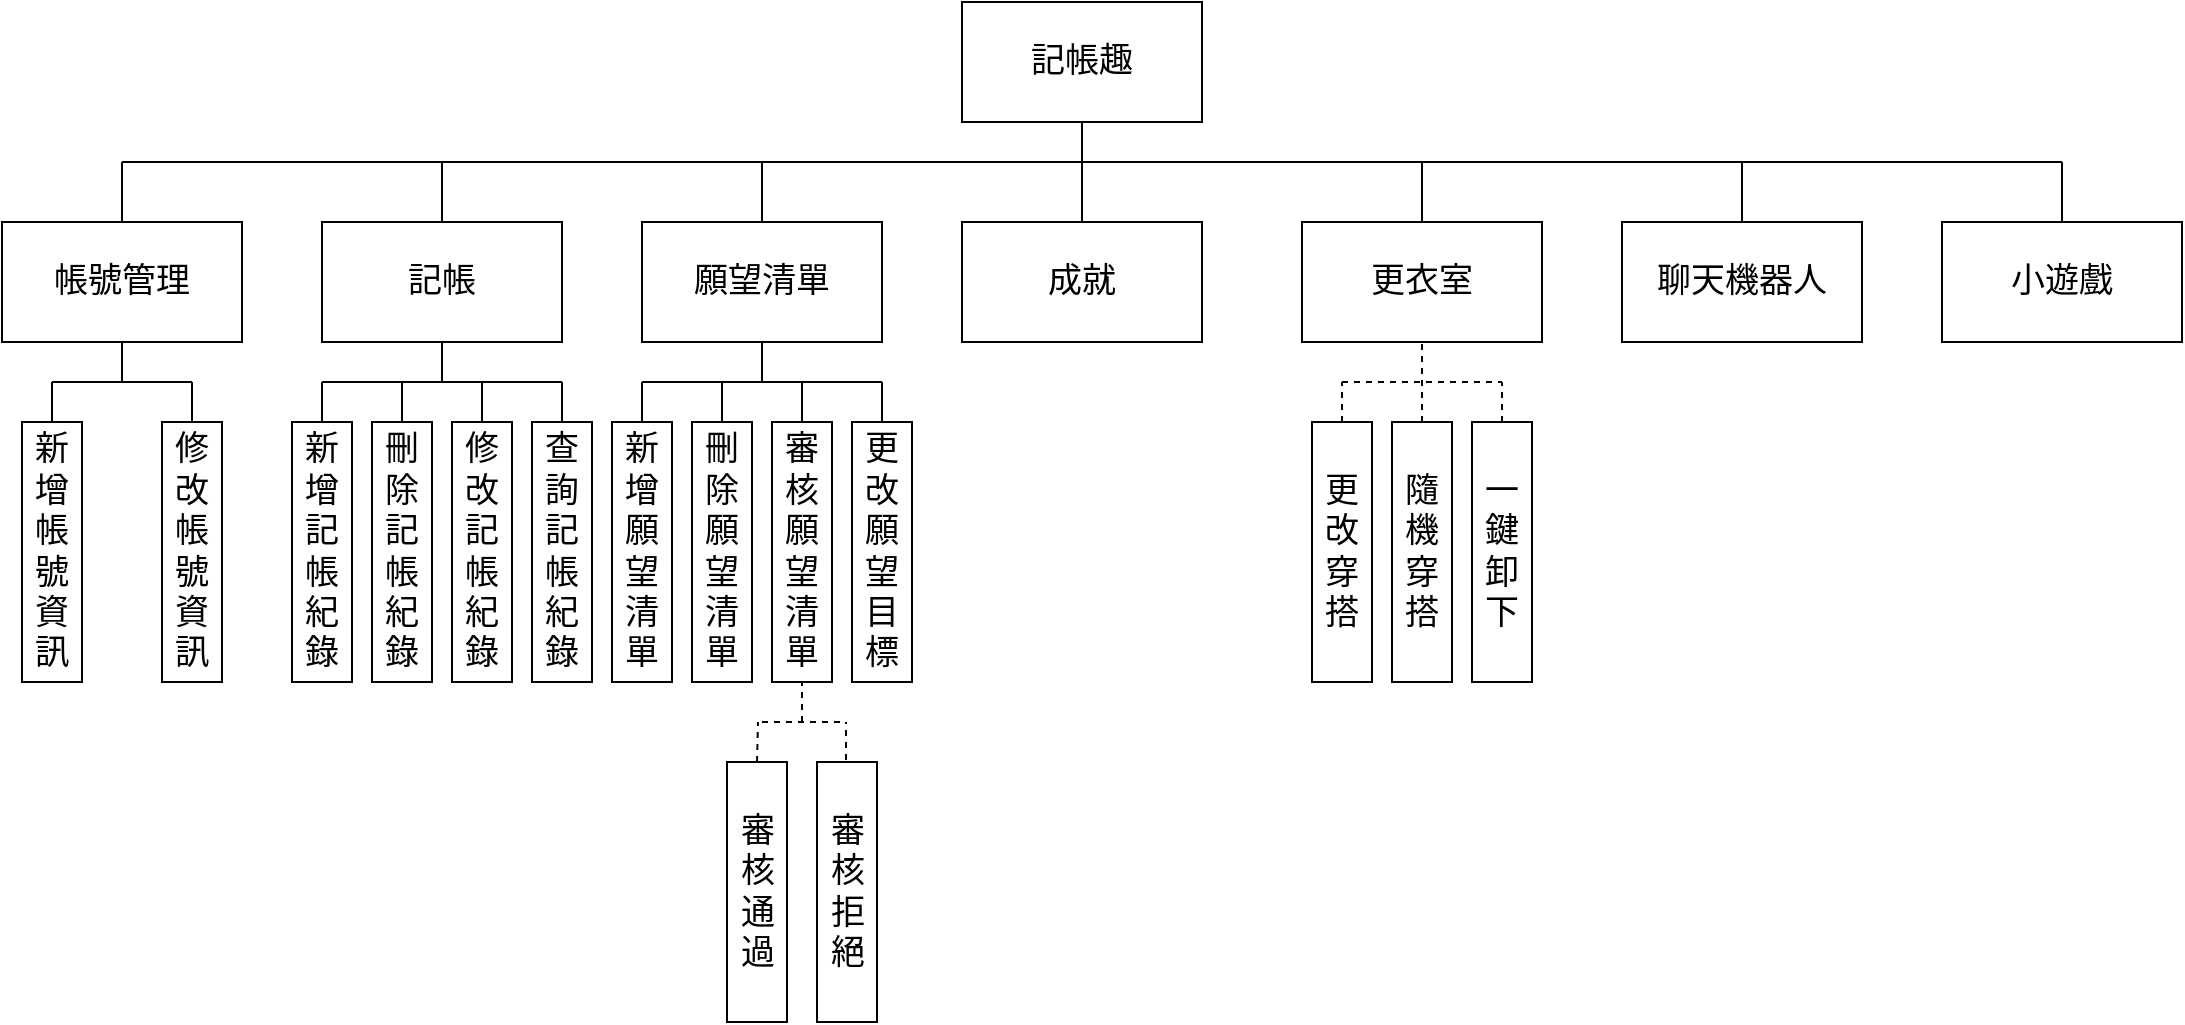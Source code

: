 <mxfile version="21.2.2" type="google">
  <diagram name="第 1 页" id="_f0dqDDfWkvOTfbRekFJ">
    <mxGraphModel grid="1" page="1" gridSize="10" guides="1" tooltips="1" connect="1" arrows="1" fold="1" pageScale="1" pageWidth="1169" pageHeight="827" math="0" shadow="0">
      <root>
        <mxCell id="0" />
        <mxCell id="1" parent="0" />
        <mxCell id="Gk95yrzHdwUl4tF5l35F-1" value="&lt;font style=&quot;font-size: 17px;&quot;&gt;記帳趣&lt;/font&gt;" style="rounded=0;whiteSpace=wrap;html=1;" vertex="1" parent="1">
          <mxGeometry x="520" y="50" width="120" height="60" as="geometry" />
        </mxCell>
        <mxCell id="Gk95yrzHdwUl4tF5l35F-2" value="&lt;font style=&quot;font-size: 17px;&quot;&gt;記帳&lt;/font&gt;" style="rounded=0;whiteSpace=wrap;html=1;" vertex="1" parent="1">
          <mxGeometry x="200" y="160" width="120" height="60" as="geometry" />
        </mxCell>
        <mxCell id="Gk95yrzHdwUl4tF5l35F-3" value="&lt;font style=&quot;font-size: 17px;&quot;&gt;成就&lt;/font&gt;" style="rounded=0;whiteSpace=wrap;html=1;" vertex="1" parent="1">
          <mxGeometry x="520" y="160" width="120" height="60" as="geometry" />
        </mxCell>
        <mxCell id="Gk95yrzHdwUl4tF5l35F-4" value="&lt;font style=&quot;font-size: 17px;&quot;&gt;願望清單&lt;/font&gt;" style="rounded=0;whiteSpace=wrap;html=1;" vertex="1" parent="1">
          <mxGeometry x="360" y="160" width="120" height="60" as="geometry" />
        </mxCell>
        <mxCell id="Gk95yrzHdwUl4tF5l35F-5" value="&lt;font style=&quot;font-size: 17px;&quot;&gt;更衣室&lt;/font&gt;" style="rounded=0;whiteSpace=wrap;html=1;" vertex="1" parent="1">
          <mxGeometry x="690" y="160" width="120" height="60" as="geometry" />
        </mxCell>
        <mxCell id="Gk95yrzHdwUl4tF5l35F-6" value="&lt;font style=&quot;font-size: 17px;&quot;&gt;帳號管理&lt;/font&gt;" style="rounded=0;whiteSpace=wrap;html=1;" vertex="1" parent="1">
          <mxGeometry x="40" y="160" width="120" height="60" as="geometry" />
        </mxCell>
        <mxCell id="Gk95yrzHdwUl4tF5l35F-7" value="&lt;font style=&quot;font-size: 17px;&quot;&gt;聊天機器人&lt;/font&gt;" style="rounded=0;whiteSpace=wrap;html=1;" vertex="1" parent="1">
          <mxGeometry x="850" y="160" width="120" height="60" as="geometry" />
        </mxCell>
        <mxCell id="Gk95yrzHdwUl4tF5l35F-8" value="&lt;font style=&quot;font-size: 17px;&quot;&gt;修改帳號資訊&lt;/font&gt;" style="rounded=0;whiteSpace=wrap;html=1;" vertex="1" parent="1">
          <mxGeometry x="120" y="260" width="30" height="130" as="geometry" />
        </mxCell>
        <mxCell id="Gk95yrzHdwUl4tF5l35F-9" value="&lt;font style=&quot;font-size: 17px;&quot;&gt;新增帳號資訊&lt;/font&gt;" style="rounded=0;whiteSpace=wrap;html=1;" vertex="1" parent="1">
          <mxGeometry x="50" y="260" width="30" height="130" as="geometry" />
        </mxCell>
        <mxCell id="Gk95yrzHdwUl4tF5l35F-10" value="&lt;font style=&quot;font-size: 17px;&quot;&gt;新增記帳紀錄&lt;/font&gt;" style="rounded=0;whiteSpace=wrap;html=1;" vertex="1" parent="1">
          <mxGeometry x="185" y="260" width="30" height="130" as="geometry" />
        </mxCell>
        <mxCell id="Gk95yrzHdwUl4tF5l35F-11" value="&lt;font style=&quot;font-size: 17px;&quot;&gt;刪除記帳紀錄&lt;/font&gt;" style="rounded=0;whiteSpace=wrap;html=1;" vertex="1" parent="1">
          <mxGeometry x="225" y="260" width="30" height="130" as="geometry" />
        </mxCell>
        <mxCell id="Gk95yrzHdwUl4tF5l35F-12" value="&lt;font style=&quot;font-size: 17px;&quot;&gt;修改記帳紀錄&lt;/font&gt;" style="rounded=0;whiteSpace=wrap;html=1;" vertex="1" parent="1">
          <mxGeometry x="265" y="260" width="30" height="130" as="geometry" />
        </mxCell>
        <mxCell id="Gk95yrzHdwUl4tF5l35F-13" value="&lt;font style=&quot;font-size: 17px;&quot;&gt;查詢記帳紀錄&lt;/font&gt;" style="rounded=0;whiteSpace=wrap;html=1;" vertex="1" parent="1">
          <mxGeometry x="305" y="260" width="30" height="130" as="geometry" />
        </mxCell>
        <mxCell id="Gk95yrzHdwUl4tF5l35F-14" value="&lt;span style=&quot;font-size: 17px;&quot;&gt;小遊戲&lt;/span&gt;" style="rounded=0;whiteSpace=wrap;html=1;" vertex="1" parent="1">
          <mxGeometry x="1010" y="160" width="120" height="60" as="geometry" />
        </mxCell>
        <mxCell id="Gk95yrzHdwUl4tF5l35F-15" value="&lt;font style=&quot;font-size: 17px;&quot;&gt;新增願望清單&lt;/font&gt;" style="rounded=0;whiteSpace=wrap;html=1;" vertex="1" parent="1">
          <mxGeometry x="345" y="260" width="30" height="130" as="geometry" />
        </mxCell>
        <mxCell id="Gk95yrzHdwUl4tF5l35F-16" value="&lt;font style=&quot;font-size: 17px;&quot;&gt;刪除願望清單&lt;/font&gt;" style="rounded=0;whiteSpace=wrap;html=1;" vertex="1" parent="1">
          <mxGeometry x="385" y="260" width="30" height="130" as="geometry" />
        </mxCell>
        <mxCell id="Gk95yrzHdwUl4tF5l35F-17" value="&lt;font style=&quot;font-size: 17px;&quot;&gt;審核願望清單&lt;/font&gt;" style="rounded=0;whiteSpace=wrap;html=1;" vertex="1" parent="1">
          <mxGeometry x="425" y="260" width="30" height="130" as="geometry" />
        </mxCell>
        <mxCell id="Gk95yrzHdwUl4tF5l35F-21" value="&lt;font style=&quot;font-size: 17px;&quot;&gt;更改穿搭&lt;/font&gt;" style="rounded=0;whiteSpace=wrap;html=1;" vertex="1" parent="1">
          <mxGeometry x="695" y="260" width="30" height="130" as="geometry" />
        </mxCell>
        <mxCell id="Gk95yrzHdwUl4tF5l35F-22" value="&lt;font style=&quot;font-size: 17px;&quot;&gt;隨機穿搭&lt;/font&gt;" style="rounded=0;whiteSpace=wrap;html=1;" vertex="1" parent="1">
          <mxGeometry x="735" y="260" width="30" height="130" as="geometry" />
        </mxCell>
        <mxCell id="Gk95yrzHdwUl4tF5l35F-23" value="&lt;font style=&quot;font-size: 17px;&quot;&gt;一鍵卸下&lt;/font&gt;" style="rounded=0;whiteSpace=wrap;html=1;" vertex="1" parent="1">
          <mxGeometry x="775" y="260" width="30" height="130" as="geometry" />
        </mxCell>
        <mxCell id="Gk95yrzHdwUl4tF5l35F-26" value="" style="endArrow=none;html=1;rounded=0;entryX=0.5;entryY=1;entryDx=0;entryDy=0;" edge="1" parent="1" source="Gk95yrzHdwUl4tF5l35F-3" target="Gk95yrzHdwUl4tF5l35F-1">
          <mxGeometry width="50" height="50" relative="1" as="geometry">
            <mxPoint x="620" y="280" as="sourcePoint" />
            <mxPoint x="670" y="230" as="targetPoint" />
          </mxGeometry>
        </mxCell>
        <mxCell id="Gk95yrzHdwUl4tF5l35F-27" value="" style="endArrow=none;html=1;rounded=0;entryX=0.5;entryY=0;entryDx=0;entryDy=0;" edge="1" parent="1" target="Gk95yrzHdwUl4tF5l35F-6">
          <mxGeometry width="50" height="50" relative="1" as="geometry">
            <mxPoint x="100" y="130" as="sourcePoint" />
            <mxPoint x="670" y="230" as="targetPoint" />
          </mxGeometry>
        </mxCell>
        <mxCell id="Gk95yrzHdwUl4tF5l35F-28" value="" style="endArrow=none;html=1;rounded=0;" edge="1" parent="1">
          <mxGeometry width="50" height="50" relative="1" as="geometry">
            <mxPoint x="100" y="130" as="sourcePoint" />
            <mxPoint x="1070" y="130" as="targetPoint" />
          </mxGeometry>
        </mxCell>
        <mxCell id="Gk95yrzHdwUl4tF5l35F-29" value="" style="endArrow=none;html=1;rounded=0;exitX=0.5;exitY=0;exitDx=0;exitDy=0;" edge="1" parent="1" source="Gk95yrzHdwUl4tF5l35F-14">
          <mxGeometry width="50" height="50" relative="1" as="geometry">
            <mxPoint x="620" y="280" as="sourcePoint" />
            <mxPoint x="1070" y="130" as="targetPoint" />
          </mxGeometry>
        </mxCell>
        <mxCell id="Gk95yrzHdwUl4tF5l35F-30" value="" style="endArrow=none;html=1;rounded=0;exitX=0.5;exitY=0;exitDx=0;exitDy=0;" edge="1" parent="1" source="Gk95yrzHdwUl4tF5l35F-2">
          <mxGeometry width="50" height="50" relative="1" as="geometry">
            <mxPoint x="620" y="280" as="sourcePoint" />
            <mxPoint x="260" y="130" as="targetPoint" />
          </mxGeometry>
        </mxCell>
        <mxCell id="Gk95yrzHdwUl4tF5l35F-31" value="" style="endArrow=none;html=1;rounded=0;entryX=0.5;entryY=0;entryDx=0;entryDy=0;" edge="1" parent="1" target="Gk95yrzHdwUl4tF5l35F-4">
          <mxGeometry width="50" height="50" relative="1" as="geometry">
            <mxPoint x="420" y="130" as="sourcePoint" />
            <mxPoint x="670" y="230" as="targetPoint" />
          </mxGeometry>
        </mxCell>
        <mxCell id="Gk95yrzHdwUl4tF5l35F-32" value="" style="endArrow=none;html=1;rounded=0;exitX=0.5;exitY=0;exitDx=0;exitDy=0;" edge="1" parent="1" source="Gk95yrzHdwUl4tF5l35F-5">
          <mxGeometry width="50" height="50" relative="1" as="geometry">
            <mxPoint x="620" y="280" as="sourcePoint" />
            <mxPoint x="750" y="130" as="targetPoint" />
          </mxGeometry>
        </mxCell>
        <mxCell id="Gk95yrzHdwUl4tF5l35F-33" value="" style="endArrow=none;html=1;rounded=0;exitX=0.5;exitY=0;exitDx=0;exitDy=0;" edge="1" parent="1" source="Gk95yrzHdwUl4tF5l35F-7">
          <mxGeometry width="50" height="50" relative="1" as="geometry">
            <mxPoint x="620" y="280" as="sourcePoint" />
            <mxPoint x="910" y="130" as="targetPoint" />
          </mxGeometry>
        </mxCell>
        <mxCell id="Gk95yrzHdwUl4tF5l35F-35" value="" style="endArrow=none;html=1;rounded=0;exitX=0.5;exitY=0;exitDx=0;exitDy=0;" edge="1" parent="1" source="Gk95yrzHdwUl4tF5l35F-9">
          <mxGeometry width="50" height="50" relative="1" as="geometry">
            <mxPoint x="620" y="280" as="sourcePoint" />
            <mxPoint x="65" y="240" as="targetPoint" />
          </mxGeometry>
        </mxCell>
        <mxCell id="Gk95yrzHdwUl4tF5l35F-36" value="" style="endArrow=none;html=1;rounded=0;exitX=0.5;exitY=0;exitDx=0;exitDy=0;" edge="1" parent="1" source="Gk95yrzHdwUl4tF5l35F-8">
          <mxGeometry width="50" height="50" relative="1" as="geometry">
            <mxPoint x="620" y="280" as="sourcePoint" />
            <mxPoint x="135" y="240" as="targetPoint" />
          </mxGeometry>
        </mxCell>
        <mxCell id="Gk95yrzHdwUl4tF5l35F-37" value="" style="endArrow=none;html=1;rounded=0;" edge="1" parent="1">
          <mxGeometry width="50" height="50" relative="1" as="geometry">
            <mxPoint x="65" y="240" as="sourcePoint" />
            <mxPoint x="135" y="240" as="targetPoint" />
          </mxGeometry>
        </mxCell>
        <mxCell id="Gk95yrzHdwUl4tF5l35F-38" value="" style="endArrow=none;html=1;rounded=0;entryX=0.5;entryY=1;entryDx=0;entryDy=0;" edge="1" parent="1" target="Gk95yrzHdwUl4tF5l35F-6">
          <mxGeometry width="50" height="50" relative="1" as="geometry">
            <mxPoint x="100" y="240" as="sourcePoint" />
            <mxPoint x="670" y="230" as="targetPoint" />
          </mxGeometry>
        </mxCell>
        <mxCell id="Gk95yrzHdwUl4tF5l35F-39" value="" style="endArrow=none;html=1;rounded=0;exitX=0.5;exitY=0;exitDx=0;exitDy=0;" edge="1" parent="1" source="Gk95yrzHdwUl4tF5l35F-10">
          <mxGeometry width="50" height="50" relative="1" as="geometry">
            <mxPoint x="620" y="280" as="sourcePoint" />
            <mxPoint x="200" y="240" as="targetPoint" />
          </mxGeometry>
        </mxCell>
        <mxCell id="Gk95yrzHdwUl4tF5l35F-40" value="" style="endArrow=none;html=1;rounded=0;" edge="1" parent="1">
          <mxGeometry width="50" height="50" relative="1" as="geometry">
            <mxPoint x="200" y="240" as="sourcePoint" />
            <mxPoint x="320" y="240" as="targetPoint" />
          </mxGeometry>
        </mxCell>
        <mxCell id="Gk95yrzHdwUl4tF5l35F-41" value="" style="endArrow=none;html=1;rounded=0;entryX=0.5;entryY=0;entryDx=0;entryDy=0;" edge="1" parent="1" target="Gk95yrzHdwUl4tF5l35F-13">
          <mxGeometry width="50" height="50" relative="1" as="geometry">
            <mxPoint x="320" y="240" as="sourcePoint" />
            <mxPoint x="670" y="230" as="targetPoint" />
          </mxGeometry>
        </mxCell>
        <mxCell id="Gk95yrzHdwUl4tF5l35F-42" value="" style="endArrow=none;html=1;rounded=0;entryX=0.5;entryY=0;entryDx=0;entryDy=0;" edge="1" parent="1" target="Gk95yrzHdwUl4tF5l35F-11">
          <mxGeometry width="50" height="50" relative="1" as="geometry">
            <mxPoint x="240" y="240" as="sourcePoint" />
            <mxPoint x="670" y="230" as="targetPoint" />
          </mxGeometry>
        </mxCell>
        <mxCell id="Gk95yrzHdwUl4tF5l35F-43" value="" style="endArrow=none;html=1;rounded=0;entryX=0.5;entryY=0;entryDx=0;entryDy=0;" edge="1" parent="1" target="Gk95yrzHdwUl4tF5l35F-12">
          <mxGeometry width="50" height="50" relative="1" as="geometry">
            <mxPoint x="280" y="240" as="sourcePoint" />
            <mxPoint x="670" y="230" as="targetPoint" />
          </mxGeometry>
        </mxCell>
        <mxCell id="Gk95yrzHdwUl4tF5l35F-44" value="" style="endArrow=none;html=1;rounded=0;exitX=0.5;exitY=1;exitDx=0;exitDy=0;" edge="1" parent="1" source="Gk95yrzHdwUl4tF5l35F-2">
          <mxGeometry width="50" height="50" relative="1" as="geometry">
            <mxPoint x="620" y="280" as="sourcePoint" />
            <mxPoint x="260" y="240" as="targetPoint" />
          </mxGeometry>
        </mxCell>
        <mxCell id="Gk95yrzHdwUl4tF5l35F-45" value="" style="endArrow=none;html=1;rounded=0;" edge="1" parent="1">
          <mxGeometry width="50" height="50" relative="1" as="geometry">
            <mxPoint x="360" y="240" as="sourcePoint" />
            <mxPoint x="480" y="240" as="targetPoint" />
          </mxGeometry>
        </mxCell>
        <mxCell id="Gk95yrzHdwUl4tF5l35F-46" value="" style="endArrow=none;html=1;rounded=0;entryX=0.5;entryY=0;entryDx=0;entryDy=0;" edge="1" parent="1" target="Gk95yrzHdwUl4tF5l35F-15">
          <mxGeometry width="50" height="50" relative="1" as="geometry">
            <mxPoint x="360" y="240" as="sourcePoint" />
            <mxPoint x="650" y="230" as="targetPoint" />
          </mxGeometry>
        </mxCell>
        <mxCell id="Gk95yrzHdwUl4tF5l35F-48" value="" style="endArrow=none;html=1;rounded=0;exitX=0.5;exitY=0;exitDx=0;exitDy=0;" edge="1" parent="1" source="Gk95yrzHdwUl4tF5l35F-17">
          <mxGeometry width="50" height="50" relative="1" as="geometry">
            <mxPoint x="600" y="280" as="sourcePoint" />
            <mxPoint x="440" y="240" as="targetPoint" />
          </mxGeometry>
        </mxCell>
        <mxCell id="Gk95yrzHdwUl4tF5l35F-53" value="" style="endArrow=none;dashed=1;html=1;rounded=0;" edge="1" parent="1">
          <mxGeometry width="50" height="50" relative="1" as="geometry">
            <mxPoint x="710" y="240" as="sourcePoint" />
            <mxPoint x="790" y="240" as="targetPoint" />
          </mxGeometry>
        </mxCell>
        <mxCell id="Gk95yrzHdwUl4tF5l35F-54" value="" style="endArrow=none;dashed=1;html=1;rounded=0;exitX=0.5;exitY=0;exitDx=0;exitDy=0;entryX=0.5;entryY=1;entryDx=0;entryDy=0;" edge="1" parent="1" source="Gk95yrzHdwUl4tF5l35F-22" target="Gk95yrzHdwUl4tF5l35F-5">
          <mxGeometry width="50" height="50" relative="1" as="geometry">
            <mxPoint x="620" y="280" as="sourcePoint" />
            <mxPoint x="670" y="230" as="targetPoint" />
          </mxGeometry>
        </mxCell>
        <mxCell id="Gk95yrzHdwUl4tF5l35F-55" value="" style="endArrow=none;dashed=1;html=1;rounded=0;exitX=0.5;exitY=0;exitDx=0;exitDy=0;" edge="1" parent="1" source="Gk95yrzHdwUl4tF5l35F-21">
          <mxGeometry width="50" height="50" relative="1" as="geometry">
            <mxPoint x="620" y="280" as="sourcePoint" />
            <mxPoint x="710" y="240" as="targetPoint" />
          </mxGeometry>
        </mxCell>
        <mxCell id="Gk95yrzHdwUl4tF5l35F-56" value="" style="endArrow=none;dashed=1;html=1;rounded=0;exitX=0.5;exitY=0;exitDx=0;exitDy=0;" edge="1" parent="1" source="Gk95yrzHdwUl4tF5l35F-23">
          <mxGeometry width="50" height="50" relative="1" as="geometry">
            <mxPoint x="620" y="280" as="sourcePoint" />
            <mxPoint x="790" y="240" as="targetPoint" />
          </mxGeometry>
        </mxCell>
        <mxCell id="d068k0Y12vRciXuX-APY-4" value="&lt;font style=&quot;font-size: 17px;&quot;&gt;審核通過&lt;/font&gt;" style="rounded=0;whiteSpace=wrap;html=1;" vertex="1" parent="1">
          <mxGeometry x="402.5" y="430" width="30" height="130" as="geometry" />
        </mxCell>
        <mxCell id="d068k0Y12vRciXuX-APY-5" value="&lt;font style=&quot;font-size: 17px;&quot;&gt;審核拒絕&lt;/font&gt;" style="rounded=0;whiteSpace=wrap;html=1;" vertex="1" parent="1">
          <mxGeometry x="447.5" y="430" width="30" height="130" as="geometry" />
        </mxCell>
        <mxCell id="d068k0Y12vRciXuX-APY-6" value="" style="endArrow=none;dashed=1;html=1;rounded=0;exitX=0.5;exitY=0;exitDx=0;exitDy=0;" edge="1" parent="1" source="d068k0Y12vRciXuX-APY-4">
          <mxGeometry width="50" height="50" relative="1" as="geometry">
            <mxPoint x="600" y="300" as="sourcePoint" />
            <mxPoint x="418" y="410" as="targetPoint" />
          </mxGeometry>
        </mxCell>
        <mxCell id="d068k0Y12vRciXuX-APY-7" value="" style="endArrow=none;dashed=1;html=1;rounded=0;" edge="1" parent="1">
          <mxGeometry width="50" height="50" relative="1" as="geometry">
            <mxPoint x="420" y="410" as="sourcePoint" />
            <mxPoint x="460" y="410" as="targetPoint" />
          </mxGeometry>
        </mxCell>
        <mxCell id="d068k0Y12vRciXuX-APY-8" value="" style="endArrow=none;dashed=1;html=1;rounded=0;" edge="1" parent="1">
          <mxGeometry width="50" height="50" relative="1" as="geometry">
            <mxPoint x="462" y="429" as="sourcePoint" />
            <mxPoint x="462" y="410" as="targetPoint" />
          </mxGeometry>
        </mxCell>
        <mxCell id="d068k0Y12vRciXuX-APY-9" value="" style="endArrow=none;dashed=1;html=1;rounded=0;entryX=0.5;entryY=1;entryDx=0;entryDy=0;" edge="1" parent="1" target="Gk95yrzHdwUl4tF5l35F-17">
          <mxGeometry width="50" height="50" relative="1" as="geometry">
            <mxPoint x="440" y="410" as="sourcePoint" />
            <mxPoint x="650" y="350" as="targetPoint" />
          </mxGeometry>
        </mxCell>
        <mxCell id="7NUhkT1OB2RVb2ZIoADp-1" value="&lt;font style=&quot;font-size: 17px;&quot;&gt;更改願望目標&lt;/font&gt;" style="rounded=0;whiteSpace=wrap;html=1;" vertex="1" parent="1">
          <mxGeometry x="465" y="260" width="30" height="130" as="geometry" />
        </mxCell>
        <mxCell id="7NUhkT1OB2RVb2ZIoADp-2" value="" style="endArrow=none;html=1;rounded=0;exitX=0.5;exitY=0;exitDx=0;exitDy=0;" edge="1" parent="1" source="Gk95yrzHdwUl4tF5l35F-16">
          <mxGeometry width="50" height="50" relative="1" as="geometry">
            <mxPoint x="540" y="390" as="sourcePoint" />
            <mxPoint x="400" y="240" as="targetPoint" />
          </mxGeometry>
        </mxCell>
        <mxCell id="7NUhkT1OB2RVb2ZIoADp-3" value="" style="endArrow=none;html=1;rounded=0;entryX=0.5;entryY=0;entryDx=0;entryDy=0;" edge="1" parent="1" target="7NUhkT1OB2RVb2ZIoADp-1">
          <mxGeometry width="50" height="50" relative="1" as="geometry">
            <mxPoint x="480" y="240" as="sourcePoint" />
            <mxPoint x="590" y="340" as="targetPoint" />
          </mxGeometry>
        </mxCell>
        <mxCell id="7NUhkT1OB2RVb2ZIoADp-4" value="" style="endArrow=none;html=1;rounded=0;entryX=0.5;entryY=1;entryDx=0;entryDy=0;" edge="1" parent="1" target="Gk95yrzHdwUl4tF5l35F-4">
          <mxGeometry width="50" height="50" relative="1" as="geometry">
            <mxPoint x="420" y="240" as="sourcePoint" />
            <mxPoint x="610" y="340" as="targetPoint" />
          </mxGeometry>
        </mxCell>
      </root>
    </mxGraphModel>
  </diagram>
</mxfile>
